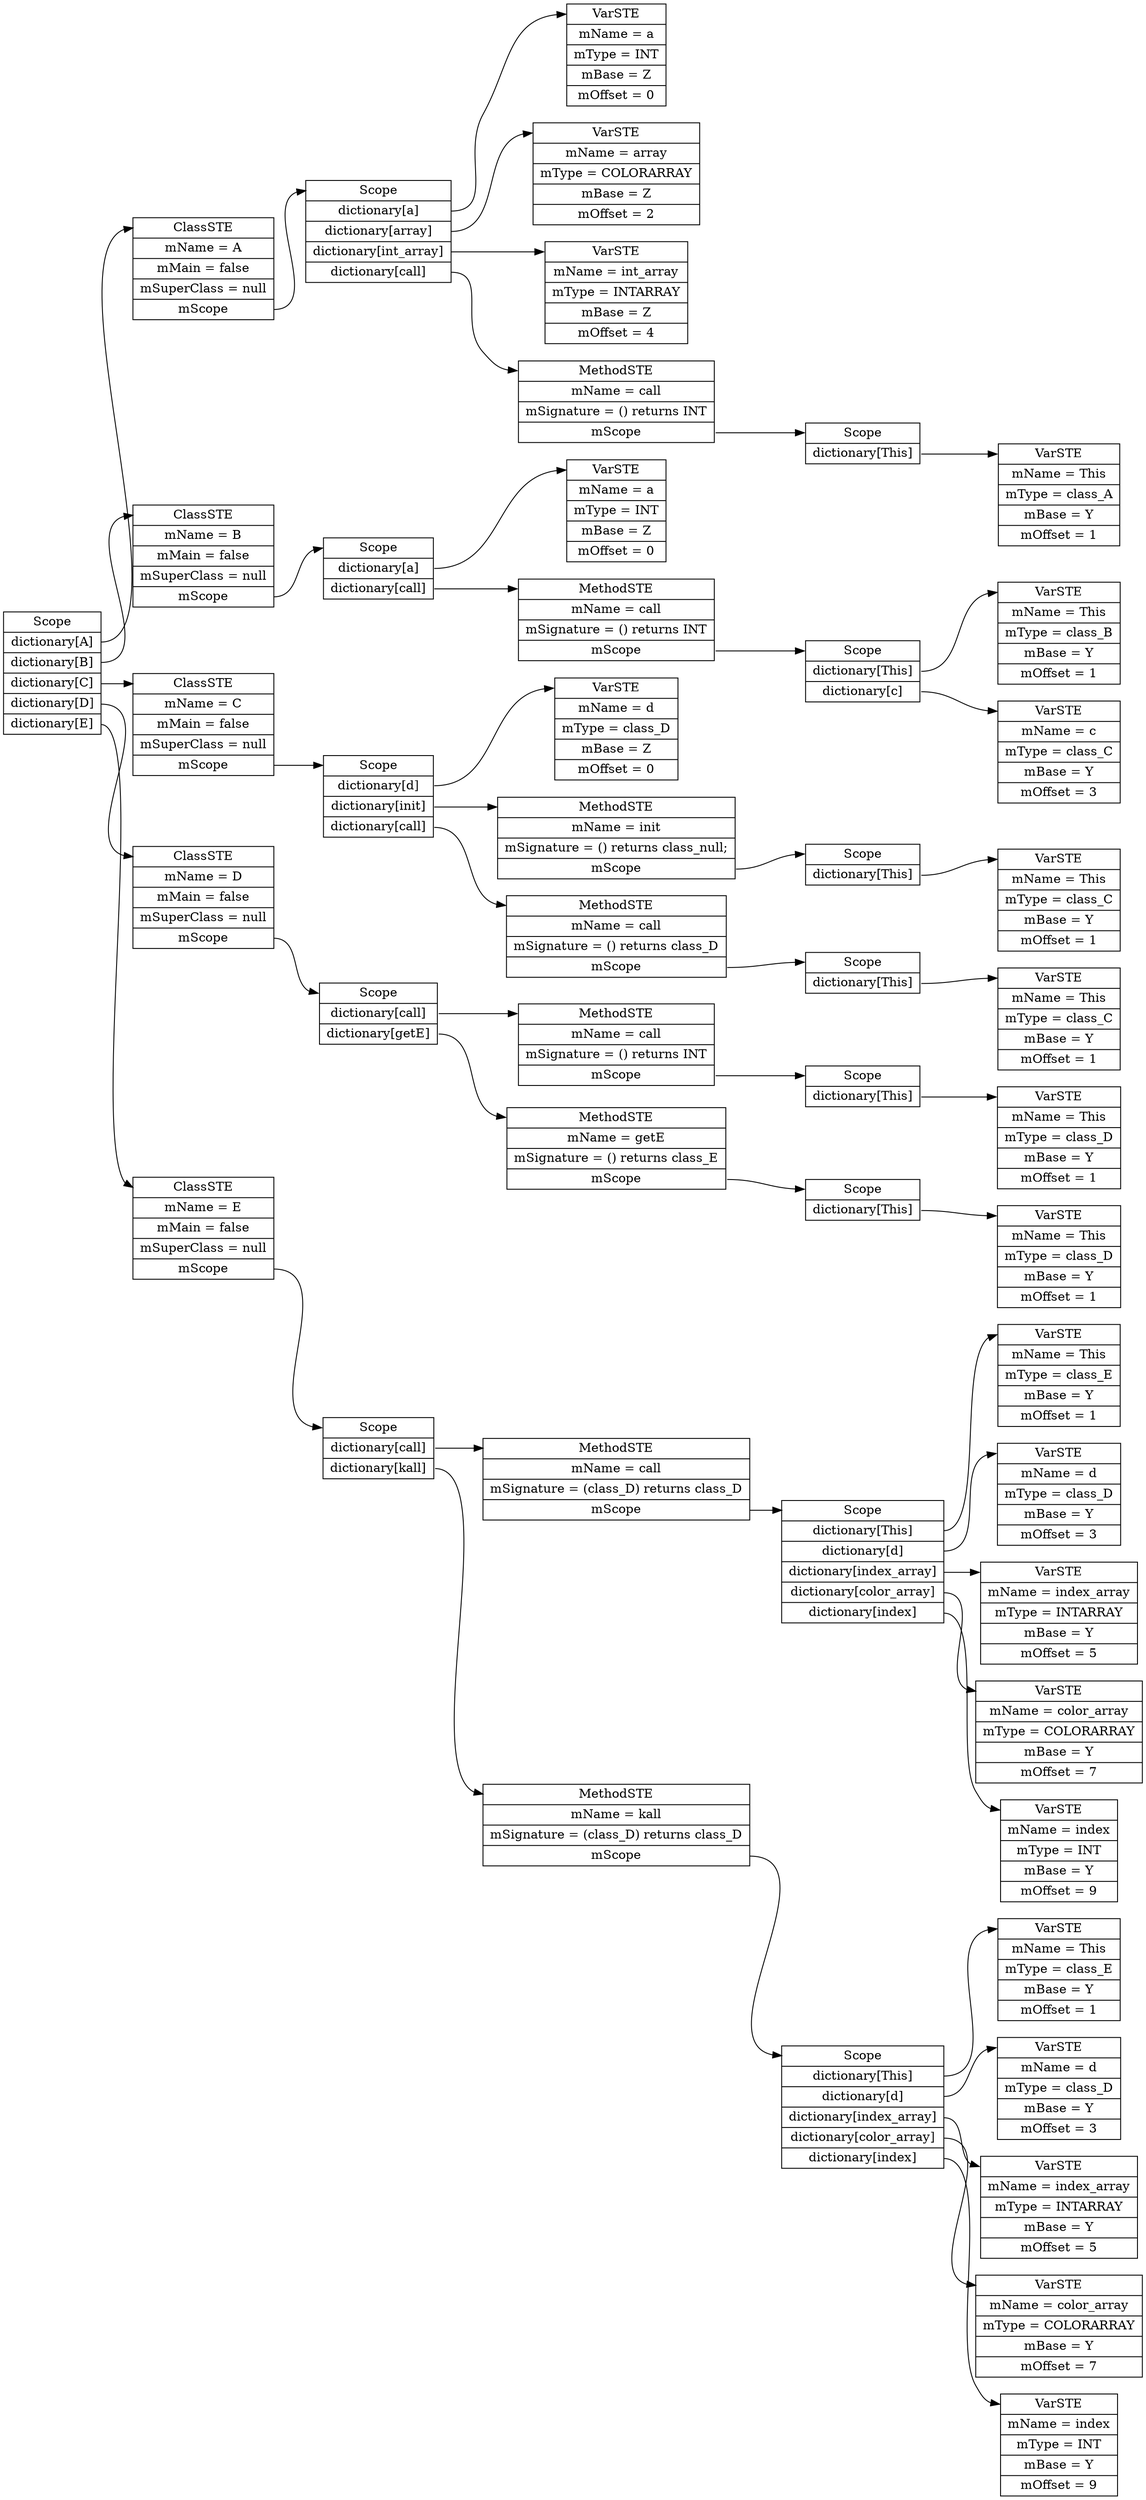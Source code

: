 digraph SymTable {
	graph [rankdir="LR"];
	node [shape=record];
	0 [label=" <f0> Scope | <f1> dictionary\[A\] | <f2> dictionary\[B\] | <f3> dictionary\[C\] | <f4> dictionary\[D\] | <f5> dictionary\[E\] "];
	0:<f1> -> 1:<f0>;
	1 [label=" <f0> ClassSTE | <f1> mName = A| <f2> mMain = false| <f3> mSuperClass = null| <f4> mScope "];
	1:<f4> -> 2:<f0>;
	2 [label=" <f0> Scope | <f1> dictionary\[a\] | <f2> dictionary\[array\] | <f3> dictionary\[int_array\] | <f4> dictionary\[call\] "];
	2:<f1> -> 3:<f0>;
	3 [label=" <f0> VarSTE | <f1> mName = a| <f2> mType = INT| <f3> mBase = Z| <f4> mOffset = 0"];
	2:<f2> -> 4:<f0>;
	4 [label=" <f0> VarSTE | <f1> mName = array| <f2> mType = COLORARRAY| <f3> mBase = Z| <f4> mOffset = 2"];
	2:<f3> -> 5:<f0>;
	5 [label=" <f0> VarSTE | <f1> mName = int_array| <f2> mType = INTARRAY| <f3> mBase = Z| <f4> mOffset = 4"];
	2:<f4> -> 6:<f0>;
	6 [label=" <f0> MethodSTE | <f1> mName = call| <f2> mSignature = () returns INT| <f3> mScope "];
	6:<f3> -> 7:<f0>;
	7 [label=" <f0> Scope | <f1> dictionary\[This\] "];
	7:<f1> -> 8:<f0>;
	8 [label=" <f0> VarSTE | <f1> mName = This| <f2> mType = class_A| <f3> mBase = Y| <f4> mOffset = 1"];
	0:<f2> -> 9:<f0>;
	9 [label=" <f0> ClassSTE | <f1> mName = B| <f2> mMain = false| <f3> mSuperClass = null| <f4> mScope "];
	9:<f4> -> 10:<f0>;
	10 [label=" <f0> Scope | <f1> dictionary\[a\] | <f2> dictionary\[call\] "];
	10:<f1> -> 11:<f0>;
	11 [label=" <f0> VarSTE | <f1> mName = a| <f2> mType = INT| <f3> mBase = Z| <f4> mOffset = 0"];
	10:<f2> -> 12:<f0>;
	12 [label=" <f0> MethodSTE | <f1> mName = call| <f2> mSignature = () returns INT| <f3> mScope "];
	12:<f3> -> 13:<f0>;
	13 [label=" <f0> Scope | <f1> dictionary\[This\] | <f2> dictionary\[c\] "];
	13:<f1> -> 14:<f0>;
	14 [label=" <f0> VarSTE | <f1> mName = This| <f2> mType = class_B| <f3> mBase = Y| <f4> mOffset = 1"];
	13:<f2> -> 15:<f0>;
	15 [label=" <f0> VarSTE | <f1> mName = c| <f2> mType = class_C| <f3> mBase = Y| <f4> mOffset = 3"];
	0:<f3> -> 16:<f0>;
	16 [label=" <f0> ClassSTE | <f1> mName = C| <f2> mMain = false| <f3> mSuperClass = null| <f4> mScope "];
	16:<f4> -> 17:<f0>;
	17 [label=" <f0> Scope | <f1> dictionary\[d\] | <f2> dictionary\[init\] | <f3> dictionary\[call\] "];
	17:<f1> -> 18:<f0>;
	18 [label=" <f0> VarSTE | <f1> mName = d| <f2> mType = class_D| <f3> mBase = Z| <f4> mOffset = 0"];
	17:<f2> -> 19:<f0>;
	19 [label=" <f0> MethodSTE | <f1> mName = init| <f2> mSignature = () returns class_null;| <f3> mScope "];
	19:<f3> -> 20:<f0>;
	20 [label=" <f0> Scope | <f1> dictionary\[This\] "];
	20:<f1> -> 21:<f0>;
	21 [label=" <f0> VarSTE | <f1> mName = This| <f2> mType = class_C| <f3> mBase = Y| <f4> mOffset = 1"];
	17:<f3> -> 22:<f0>;
	22 [label=" <f0> MethodSTE | <f1> mName = call| <f2> mSignature = () returns class_D| <f3> mScope "];
	22:<f3> -> 23:<f0>;
	23 [label=" <f0> Scope | <f1> dictionary\[This\] "];
	23:<f1> -> 24:<f0>;
	24 [label=" <f0> VarSTE | <f1> mName = This| <f2> mType = class_C| <f3> mBase = Y| <f4> mOffset = 1"];
	0:<f4> -> 25:<f0>;
	25 [label=" <f0> ClassSTE | <f1> mName = D| <f2> mMain = false| <f3> mSuperClass = null| <f4> mScope "];
	25:<f4> -> 26:<f0>;
	26 [label=" <f0> Scope | <f1> dictionary\[call\] | <f2> dictionary\[getE\] "];
	26:<f1> -> 27:<f0>;
	27 [label=" <f0> MethodSTE | <f1> mName = call| <f2> mSignature = () returns INT| <f3> mScope "];
	27:<f3> -> 28:<f0>;
	28 [label=" <f0> Scope | <f1> dictionary\[This\] "];
	28:<f1> -> 29:<f0>;
	29 [label=" <f0> VarSTE | <f1> mName = This| <f2> mType = class_D| <f3> mBase = Y| <f4> mOffset = 1"];
	26:<f2> -> 30:<f0>;
	30 [label=" <f0> MethodSTE | <f1> mName = getE| <f2> mSignature = () returns class_E| <f3> mScope "];
	30:<f3> -> 31:<f0>;
	31 [label=" <f0> Scope | <f1> dictionary\[This\] "];
	31:<f1> -> 32:<f0>;
	32 [label=" <f0> VarSTE | <f1> mName = This| <f2> mType = class_D| <f3> mBase = Y| <f4> mOffset = 1"];
	0:<f5> -> 33:<f0>;
	33 [label=" <f0> ClassSTE | <f1> mName = E| <f2> mMain = false| <f3> mSuperClass = null| <f4> mScope "];
	33:<f4> -> 34:<f0>;
	34 [label=" <f0> Scope | <f1> dictionary\[call\] | <f2> dictionary\[kall\] "];
	34:<f1> -> 35:<f0>;
	35 [label=" <f0> MethodSTE | <f1> mName = call| <f2> mSignature = (class_D) returns class_D| <f3> mScope "];
	35:<f3> -> 36:<f0>;
	36 [label=" <f0> Scope | <f1> dictionary\[This\] | <f2> dictionary\[d\] | <f3> dictionary\[index_array\] | <f4> dictionary\[color_array\] | <f5> dictionary\[index\] "];
	36:<f1> -> 37:<f0>;
	37 [label=" <f0> VarSTE | <f1> mName = This| <f2> mType = class_E| <f3> mBase = Y| <f4> mOffset = 1"];
	36:<f2> -> 38:<f0>;
	38 [label=" <f0> VarSTE | <f1> mName = d| <f2> mType = class_D| <f3> mBase = Y| <f4> mOffset = 3"];
	36:<f3> -> 39:<f0>;
	39 [label=" <f0> VarSTE | <f1> mName = index_array| <f2> mType = INTARRAY| <f3> mBase = Y| <f4> mOffset = 5"];
	36:<f4> -> 40:<f0>;
	40 [label=" <f0> VarSTE | <f1> mName = color_array| <f2> mType = COLORARRAY| <f3> mBase = Y| <f4> mOffset = 7"];
	36:<f5> -> 41:<f0>;
	41 [label=" <f0> VarSTE | <f1> mName = index| <f2> mType = INT| <f3> mBase = Y| <f4> mOffset = 9"];
	34:<f2> -> 42:<f0>;
	42 [label=" <f0> MethodSTE | <f1> mName = kall| <f2> mSignature = (class_D) returns class_D| <f3> mScope "];
	42:<f3> -> 43:<f0>;
	43 [label=" <f0> Scope | <f1> dictionary\[This\] | <f2> dictionary\[d\] | <f3> dictionary\[index_array\] | <f4> dictionary\[color_array\] | <f5> dictionary\[index\] "];
	43:<f1> -> 44:<f0>;
	44 [label=" <f0> VarSTE | <f1> mName = This| <f2> mType = class_E| <f3> mBase = Y| <f4> mOffset = 1"];
	43:<f2> -> 45:<f0>;
	45 [label=" <f0> VarSTE | <f1> mName = d| <f2> mType = class_D| <f3> mBase = Y| <f4> mOffset = 3"];
	43:<f3> -> 46:<f0>;
	46 [label=" <f0> VarSTE | <f1> mName = index_array| <f2> mType = INTARRAY| <f3> mBase = Y| <f4> mOffset = 5"];
	43:<f4> -> 47:<f0>;
	47 [label=" <f0> VarSTE | <f1> mName = color_array| <f2> mType = COLORARRAY| <f3> mBase = Y| <f4> mOffset = 7"];
	43:<f5> -> 48:<f0>;
	48 [label=" <f0> VarSTE | <f1> mName = index| <f2> mType = INT| <f3> mBase = Y| <f4> mOffset = 9"];
}
